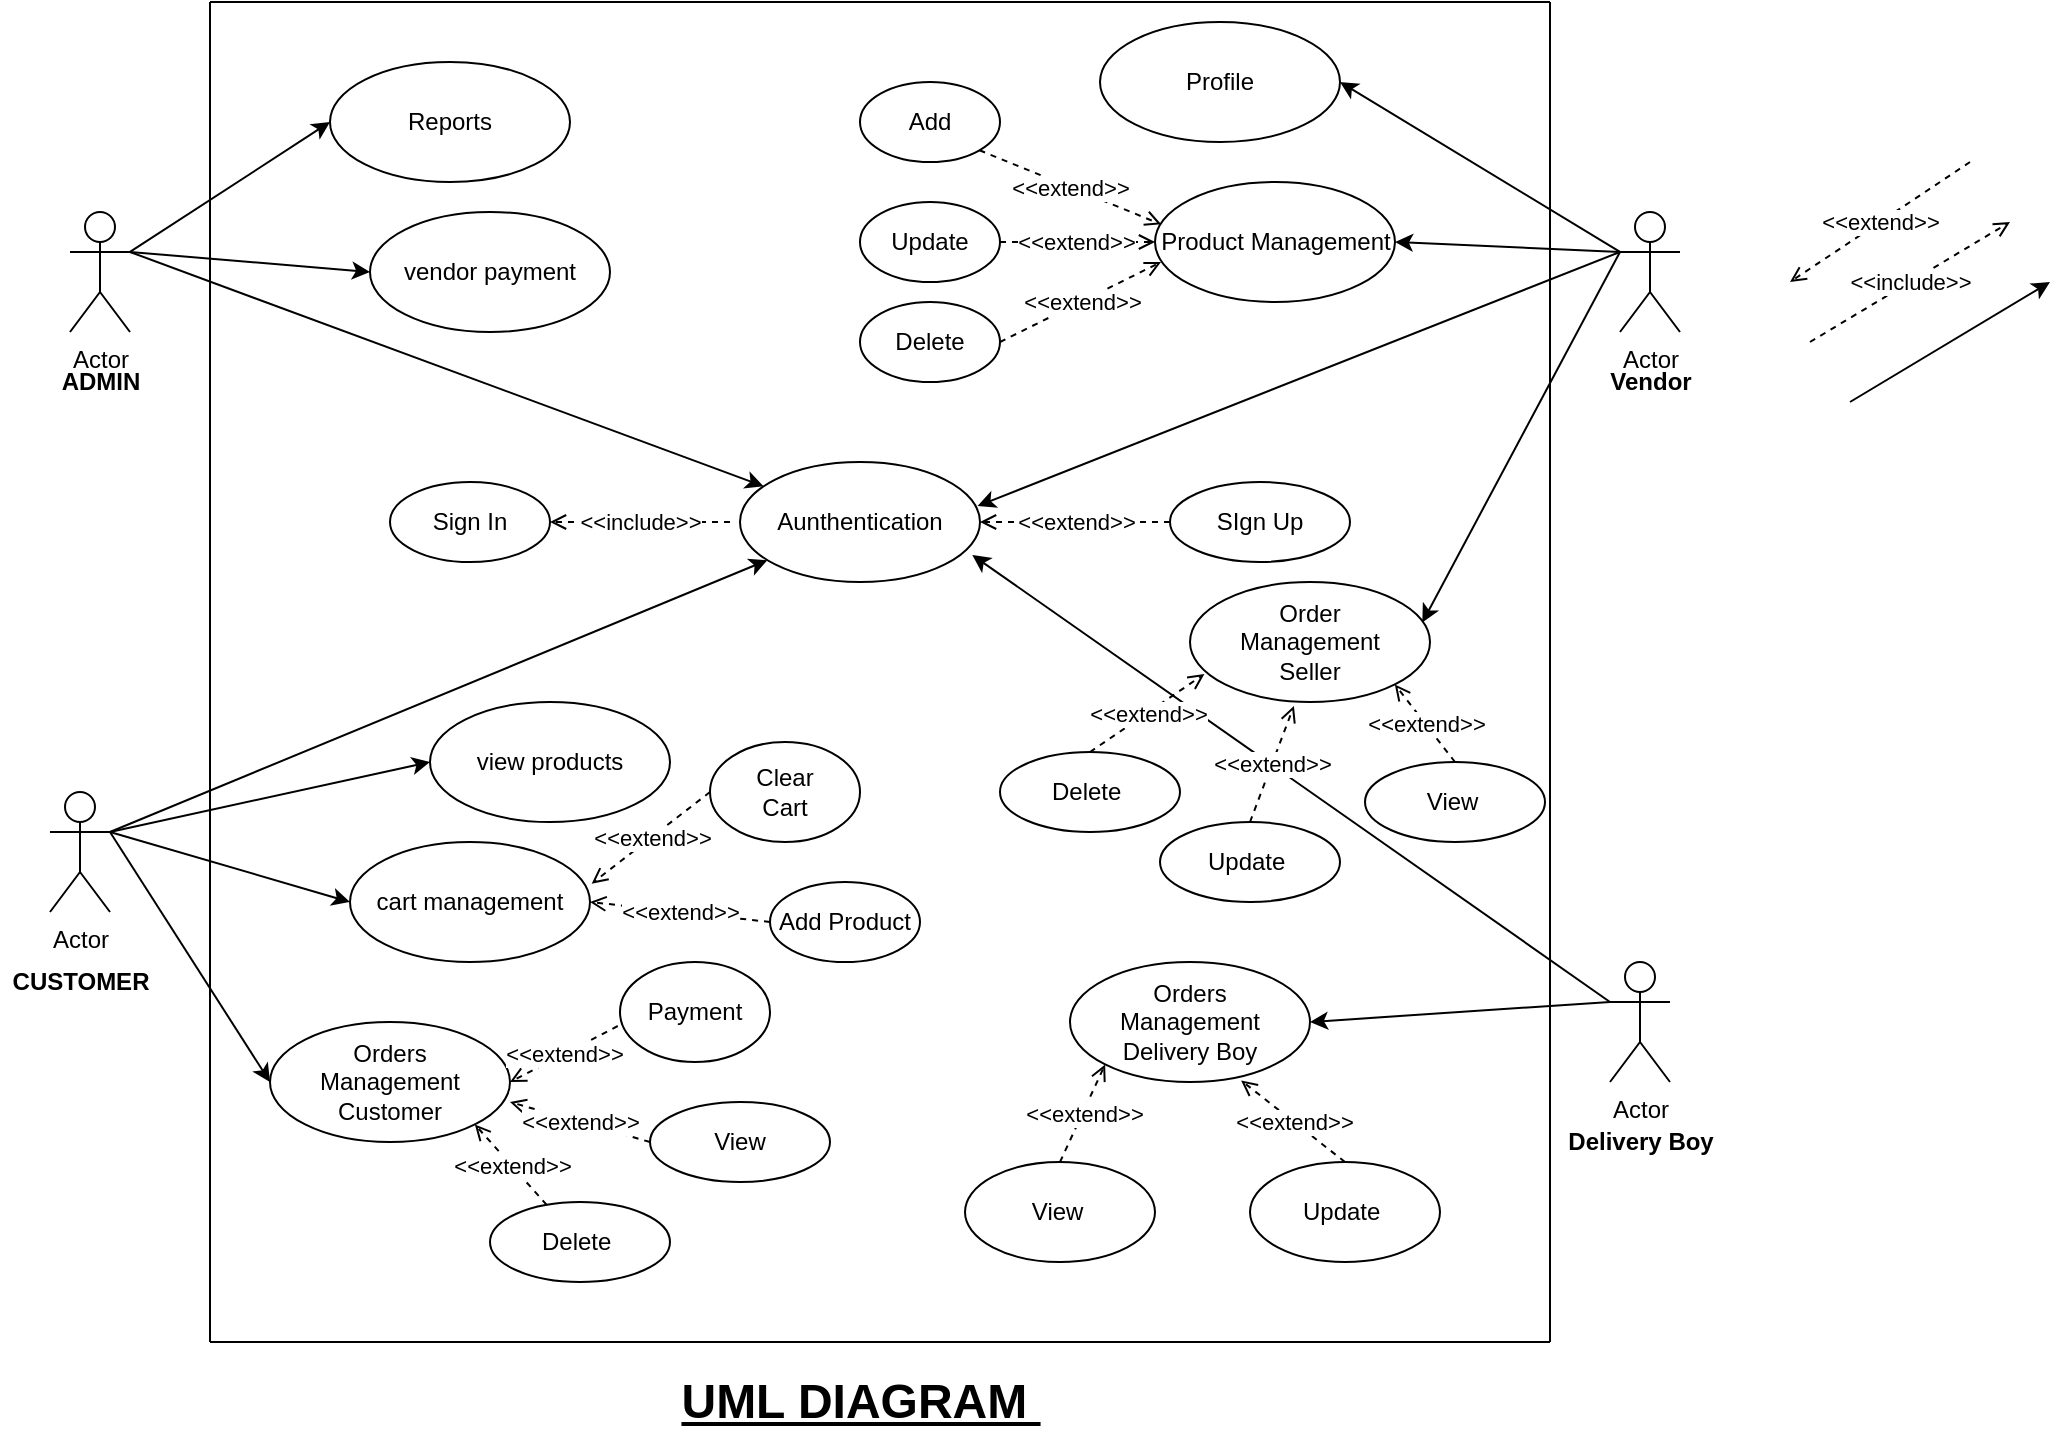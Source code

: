 <mxfile version="16.5.1" type="device"><diagram id="dJActe31xgW4fxhxk74n" name="Page-1"><mxGraphModel dx="1038" dy="641" grid="1" gridSize="10" guides="1" tooltips="1" connect="1" arrows="1" fold="1" page="1" pageScale="1" pageWidth="3300" pageHeight="4681" math="0" shadow="0"><root><mxCell id="0"/><mxCell id="1" parent="0"/><mxCell id="O070oOsSCNhPtYjGPl3y-1" value="Reports" style="ellipse;whiteSpace=wrap;html=1;" parent="1" vertex="1"><mxGeometry x="200" y="70" width="120" height="60" as="geometry"/></mxCell><mxCell id="O070oOsSCNhPtYjGPl3y-3" value="Product Management" style="ellipse;whiteSpace=wrap;html=1;" parent="1" vertex="1"><mxGeometry x="612.5" y="130" width="120" height="60" as="geometry"/></mxCell><mxCell id="O070oOsSCNhPtYjGPl3y-4" value="vendor payment" style="ellipse;whiteSpace=wrap;html=1;" parent="1" vertex="1"><mxGeometry x="220" y="145" width="120" height="60" as="geometry"/></mxCell><mxCell id="O070oOsSCNhPtYjGPl3y-5" value="Actor" style="shape=umlActor;verticalLabelPosition=bottom;verticalAlign=top;html=1;" parent="1" vertex="1"><mxGeometry x="60" y="435" width="30" height="60" as="geometry"/></mxCell><mxCell id="O070oOsSCNhPtYjGPl3y-6" value="Actor" style="shape=umlActor;verticalLabelPosition=bottom;verticalAlign=top;html=1;" parent="1" vertex="1"><mxGeometry x="845" y="145" width="30" height="60" as="geometry"/></mxCell><mxCell id="O070oOsSCNhPtYjGPl3y-7" value="Actor" style="shape=umlActor;verticalLabelPosition=bottom;verticalAlign=top;html=1;" parent="1" vertex="1"><mxGeometry x="70" y="145" width="30" height="60" as="geometry"/></mxCell><mxCell id="O070oOsSCNhPtYjGPl3y-8" value="Actor" style="shape=umlActor;verticalLabelPosition=bottom;verticalAlign=top;html=1;" parent="1" vertex="1"><mxGeometry x="840" y="520" width="30" height="60" as="geometry"/></mxCell><mxCell id="O070oOsSCNhPtYjGPl3y-10" value="Aunthentication" style="ellipse;whiteSpace=wrap;html=1;" parent="1" vertex="1"><mxGeometry x="405" y="270" width="120" height="60" as="geometry"/></mxCell><mxCell id="O070oOsSCNhPtYjGPl3y-11" value="cart management" style="ellipse;whiteSpace=wrap;html=1;" parent="1" vertex="1"><mxGeometry x="210" y="460" width="120" height="60" as="geometry"/></mxCell><mxCell id="O070oOsSCNhPtYjGPl3y-12" value="Order&lt;br&gt;Management&lt;br&gt;Seller" style="ellipse;whiteSpace=wrap;html=1;" parent="1" vertex="1"><mxGeometry x="630" y="330" width="120" height="60" as="geometry"/></mxCell><mxCell id="O070oOsSCNhPtYjGPl3y-14" value="SIgn Up" style="ellipse;whiteSpace=wrap;html=1;" parent="1" vertex="1"><mxGeometry x="620" y="280" width="90" height="40" as="geometry"/></mxCell><mxCell id="O070oOsSCNhPtYjGPl3y-15" value="Sign In" style="ellipse;whiteSpace=wrap;html=1;" parent="1" vertex="1"><mxGeometry x="230" y="280" width="80" height="40" as="geometry"/></mxCell><mxCell id="O070oOsSCNhPtYjGPl3y-24" value="&lt;b&gt;Delivery Boy&lt;/b&gt;" style="text;html=1;align=center;verticalAlign=middle;resizable=0;points=[];autosize=1;strokeColor=none;fillColor=none;" parent="1" vertex="1"><mxGeometry x="810" y="600" width="90" height="20" as="geometry"/></mxCell><mxCell id="O070oOsSCNhPtYjGPl3y-25" value="&lt;b&gt;Vendor&lt;/b&gt;" style="text;html=1;align=center;verticalAlign=middle;resizable=0;points=[];autosize=1;strokeColor=none;fillColor=none;" parent="1" vertex="1"><mxGeometry x="830" y="220" width="60" height="20" as="geometry"/></mxCell><mxCell id="O070oOsSCNhPtYjGPl3y-26" value="&lt;b&gt;CUSTOMER&lt;/b&gt;" style="text;html=1;align=center;verticalAlign=middle;resizable=0;points=[];autosize=1;strokeColor=none;fillColor=none;" parent="1" vertex="1"><mxGeometry x="35" y="520" width="80" height="20" as="geometry"/></mxCell><mxCell id="O070oOsSCNhPtYjGPl3y-27" value="&lt;b&gt;ADMIN&lt;/b&gt;" style="text;html=1;align=center;verticalAlign=middle;resizable=0;points=[];autosize=1;strokeColor=none;fillColor=none;" parent="1" vertex="1"><mxGeometry x="60" y="220" width="50" height="20" as="geometry"/></mxCell><mxCell id="O070oOsSCNhPtYjGPl3y-30" value="view products" style="ellipse;whiteSpace=wrap;html=1;" parent="1" vertex="1"><mxGeometry x="250" y="390" width="120" height="60" as="geometry"/></mxCell><mxCell id="O070oOsSCNhPtYjGPl3y-40" value="" style="endArrow=classic;html=1;rounded=0;exitX=1;exitY=0.333;exitDx=0;exitDy=0;exitPerimeter=0;" parent="1" source="O070oOsSCNhPtYjGPl3y-5" target="O070oOsSCNhPtYjGPl3y-10" edge="1"><mxGeometry width="50" height="50" relative="1" as="geometry"><mxPoint x="100" y="470" as="sourcePoint"/><mxPoint x="350" y="140" as="targetPoint"/></mxGeometry></mxCell><mxCell id="O070oOsSCNhPtYjGPl3y-42" value="" style="endArrow=classic;html=1;rounded=0;entryX=0;entryY=0.5;entryDx=0;entryDy=0;exitX=1;exitY=0.333;exitDx=0;exitDy=0;exitPerimeter=0;" parent="1" source="O070oOsSCNhPtYjGPl3y-5" target="O070oOsSCNhPtYjGPl3y-30" edge="1"><mxGeometry width="50" height="50" relative="1" as="geometry"><mxPoint x="100" y="470" as="sourcePoint"/><mxPoint x="360" y="150" as="targetPoint"/></mxGeometry></mxCell><mxCell id="O070oOsSCNhPtYjGPl3y-43" value="" style="endArrow=classic;html=1;rounded=0;entryX=0;entryY=0.5;entryDx=0;entryDy=0;exitX=1;exitY=0.333;exitDx=0;exitDy=0;exitPerimeter=0;" parent="1" source="O070oOsSCNhPtYjGPl3y-5" target="O070oOsSCNhPtYjGPl3y-11" edge="1"><mxGeometry width="50" height="50" relative="1" as="geometry"><mxPoint x="100" y="470" as="sourcePoint"/><mxPoint x="370" y="160" as="targetPoint"/></mxGeometry></mxCell><mxCell id="O070oOsSCNhPtYjGPl3y-44" value="" style="endArrow=classic;html=1;rounded=0;entryX=0;entryY=0.5;entryDx=0;entryDy=0;exitX=1;exitY=0.333;exitDx=0;exitDy=0;exitPerimeter=0;" parent="1" source="O070oOsSCNhPtYjGPl3y-5" target="hJMFPmXhheFxjmPKnF_F-14" edge="1"><mxGeometry width="50" height="50" relative="1" as="geometry"><mxPoint x="100" y="490" as="sourcePoint"/><mxPoint x="380" y="170" as="targetPoint"/></mxGeometry></mxCell><mxCell id="O070oOsSCNhPtYjGPl3y-46" value="Profile" style="ellipse;whiteSpace=wrap;html=1;" parent="1" vertex="1"><mxGeometry x="585" y="50" width="120" height="60" as="geometry"/></mxCell><mxCell id="O070oOsSCNhPtYjGPl3y-48" value="" style="endArrow=classic;html=1;rounded=0;exitX=0;exitY=0.333;exitDx=0;exitDy=0;exitPerimeter=0;jumpStyle=gap;entryX=0.99;entryY=0.367;entryDx=0;entryDy=0;entryPerimeter=0;" parent="1" source="O070oOsSCNhPtYjGPl3y-6" target="O070oOsSCNhPtYjGPl3y-10" edge="1"><mxGeometry width="50" height="50" relative="1" as="geometry"><mxPoint x="770" y="190" as="sourcePoint"/><mxPoint x="660" y="250" as="targetPoint"/></mxGeometry></mxCell><mxCell id="O070oOsSCNhPtYjGPl3y-49" value="" style="endArrow=classic;html=1;rounded=0;exitX=0;exitY=0.333;exitDx=0;exitDy=0;exitPerimeter=0;entryX=1;entryY=0.5;entryDx=0;entryDy=0;" parent="1" source="O070oOsSCNhPtYjGPl3y-6" target="O070oOsSCNhPtYjGPl3y-3" edge="1"><mxGeometry width="50" height="50" relative="1" as="geometry"><mxPoint x="780" y="250" as="sourcePoint"/><mxPoint x="470" y="180" as="targetPoint"/></mxGeometry></mxCell><mxCell id="O070oOsSCNhPtYjGPl3y-50" value="" style="endArrow=classic;html=1;rounded=0;entryX=1;entryY=0.5;entryDx=0;entryDy=0;exitX=0;exitY=0.333;exitDx=0;exitDy=0;exitPerimeter=0;" parent="1" source="O070oOsSCNhPtYjGPl3y-6" target="O070oOsSCNhPtYjGPl3y-46" edge="1"><mxGeometry width="50" height="50" relative="1" as="geometry"><mxPoint x="810" y="240" as="sourcePoint"/><mxPoint x="480" y="190" as="targetPoint"/></mxGeometry></mxCell><mxCell id="O070oOsSCNhPtYjGPl3y-51" value="" style="endArrow=classic;html=1;rounded=0;entryX=0.968;entryY=0.337;entryDx=0;entryDy=0;entryPerimeter=0;exitX=0;exitY=0.333;exitDx=0;exitDy=0;exitPerimeter=0;" parent="1" source="O070oOsSCNhPtYjGPl3y-6" target="O070oOsSCNhPtYjGPl3y-12" edge="1"><mxGeometry width="50" height="50" relative="1" as="geometry"><mxPoint x="810" y="240" as="sourcePoint"/><mxPoint x="510" y="500" as="targetPoint"/></mxGeometry></mxCell><mxCell id="O070oOsSCNhPtYjGPl3y-52" value="" style="endArrow=classic;html=1;rounded=0;exitX=1;exitY=0.333;exitDx=0;exitDy=0;exitPerimeter=0;" parent="1" source="O070oOsSCNhPtYjGPl3y-7" target="O070oOsSCNhPtYjGPl3y-10" edge="1"><mxGeometry width="50" height="50" relative="1" as="geometry"><mxPoint x="150" y="170" as="sourcePoint"/><mxPoint x="200" y="120" as="targetPoint"/></mxGeometry></mxCell><mxCell id="O070oOsSCNhPtYjGPl3y-54" value="" style="endArrow=classic;html=1;rounded=0;entryX=0;entryY=0.5;entryDx=0;entryDy=0;exitX=1;exitY=0.333;exitDx=0;exitDy=0;exitPerimeter=0;" parent="1" source="O070oOsSCNhPtYjGPl3y-7" target="O070oOsSCNhPtYjGPl3y-4" edge="1"><mxGeometry width="50" height="50" relative="1" as="geometry"><mxPoint x="150" y="170" as="sourcePoint"/><mxPoint x="360" y="180" as="targetPoint"/></mxGeometry></mxCell><mxCell id="O070oOsSCNhPtYjGPl3y-55" value="" style="endArrow=classic;html=1;rounded=0;entryX=0;entryY=0.5;entryDx=0;entryDy=0;exitX=1;exitY=0.333;exitDx=0;exitDy=0;exitPerimeter=0;" parent="1" source="O070oOsSCNhPtYjGPl3y-7" target="O070oOsSCNhPtYjGPl3y-1" edge="1"><mxGeometry width="50" height="50" relative="1" as="geometry"><mxPoint x="180" y="200" as="sourcePoint"/><mxPoint x="370" y="190" as="targetPoint"/></mxGeometry></mxCell><mxCell id="O070oOsSCNhPtYjGPl3y-57" value="" style="endArrow=classic;html=1;rounded=0;exitX=0;exitY=0.333;exitDx=0;exitDy=0;exitPerimeter=0;entryX=0.968;entryY=0.775;entryDx=0;entryDy=0;entryPerimeter=0;" parent="1" source="O070oOsSCNhPtYjGPl3y-8" target="O070oOsSCNhPtYjGPl3y-10" edge="1"><mxGeometry width="50" height="50" relative="1" as="geometry"><mxPoint x="810" y="490" as="sourcePoint"/><mxPoint x="450" y="170" as="targetPoint"/></mxGeometry></mxCell><mxCell id="O070oOsSCNhPtYjGPl3y-62" value="" style="endArrow=classic;html=1;rounded=0;exitX=0;exitY=0.333;exitDx=0;exitDy=0;exitPerimeter=0;entryX=1;entryY=0.5;entryDx=0;entryDy=0;" parent="1" source="O070oOsSCNhPtYjGPl3y-8" target="hJMFPmXhheFxjmPKnF_F-15" edge="1"><mxGeometry width="50" height="50" relative="1" as="geometry"><mxPoint x="790" y="530" as="sourcePoint"/><mxPoint x="460" y="670" as="targetPoint"/></mxGeometry></mxCell><mxCell id="O070oOsSCNhPtYjGPl3y-63" value="" style="endArrow=none;html=1;rounded=0;" parent="1" edge="1"><mxGeometry width="50" height="50" relative="1" as="geometry"><mxPoint x="140" y="710" as="sourcePoint"/><mxPoint x="140" y="40" as="targetPoint"/></mxGeometry></mxCell><mxCell id="O070oOsSCNhPtYjGPl3y-64" value="" style="endArrow=none;html=1;rounded=0;" parent="1" edge="1"><mxGeometry width="50" height="50" relative="1" as="geometry"><mxPoint x="140" y="40" as="sourcePoint"/><mxPoint x="810" y="40" as="targetPoint"/></mxGeometry></mxCell><mxCell id="O070oOsSCNhPtYjGPl3y-65" value="" style="endArrow=none;html=1;rounded=0;" parent="1" edge="1"><mxGeometry width="50" height="50" relative="1" as="geometry"><mxPoint x="810" y="710" as="sourcePoint"/><mxPoint x="810" y="40" as="targetPoint"/></mxGeometry></mxCell><mxCell id="O070oOsSCNhPtYjGPl3y-68" value="&lt;font style=&quot;font-size: 24px&quot;&gt;&lt;b&gt;&lt;u&gt;UML DIAGRAM&amp;nbsp;&lt;/u&gt;&lt;/b&gt;&lt;/font&gt;" style="text;html=1;align=center;verticalAlign=middle;resizable=0;points=[];autosize=1;strokeColor=none;fillColor=none;" parent="1" vertex="1"><mxGeometry x="370" y="730" width="190" height="20" as="geometry"/></mxCell><mxCell id="hJMFPmXhheFxjmPKnF_F-1" value="Add" style="ellipse;whiteSpace=wrap;html=1;" parent="1" vertex="1"><mxGeometry x="465" y="80" width="70" height="40" as="geometry"/></mxCell><mxCell id="hJMFPmXhheFxjmPKnF_F-2" value="Update" style="ellipse;whiteSpace=wrap;html=1;" parent="1" vertex="1"><mxGeometry x="465" y="140" width="70" height="40" as="geometry"/></mxCell><mxCell id="hJMFPmXhheFxjmPKnF_F-3" value="Delete" style="ellipse;whiteSpace=wrap;html=1;" parent="1" vertex="1"><mxGeometry x="465" y="190" width="70" height="40" as="geometry"/></mxCell><mxCell id="hJMFPmXhheFxjmPKnF_F-9" value="Clear&lt;br&gt;Cart" style="ellipse;whiteSpace=wrap;html=1;" parent="1" vertex="1"><mxGeometry x="390" y="410" width="75" height="50" as="geometry"/></mxCell><mxCell id="hJMFPmXhheFxjmPKnF_F-10" value="Payment" style="ellipse;whiteSpace=wrap;html=1;" parent="1" vertex="1"><mxGeometry x="345" y="520" width="75" height="50" as="geometry"/></mxCell><mxCell id="hJMFPmXhheFxjmPKnF_F-14" value="Orders&lt;br&gt;Management&lt;br&gt;Customer" style="ellipse;whiteSpace=wrap;html=1;" parent="1" vertex="1"><mxGeometry x="170" y="550" width="120" height="60" as="geometry"/></mxCell><mxCell id="hJMFPmXhheFxjmPKnF_F-15" value="Orders&lt;br&gt;Management&lt;br&gt;Delivery Boy" style="ellipse;whiteSpace=wrap;html=1;" parent="1" vertex="1"><mxGeometry x="570" y="520" width="120" height="60" as="geometry"/></mxCell><mxCell id="hJMFPmXhheFxjmPKnF_F-16" value="View&amp;nbsp;" style="ellipse;whiteSpace=wrap;html=1;" parent="1" vertex="1"><mxGeometry x="717.5" y="420" width="90" height="40" as="geometry"/></mxCell><mxCell id="hJMFPmXhheFxjmPKnF_F-17" value="Delete&amp;nbsp;" style="ellipse;whiteSpace=wrap;html=1;" parent="1" vertex="1"><mxGeometry x="280" y="640" width="90" height="40" as="geometry"/></mxCell><mxCell id="hJMFPmXhheFxjmPKnF_F-18" value="Delete&amp;nbsp;" style="ellipse;whiteSpace=wrap;html=1;" parent="1" vertex="1"><mxGeometry x="535" y="415" width="90" height="40" as="geometry"/></mxCell><mxCell id="hJMFPmXhheFxjmPKnF_F-19" value="View" style="ellipse;whiteSpace=wrap;html=1;" parent="1" vertex="1"><mxGeometry x="360" y="590" width="90" height="40" as="geometry"/></mxCell><mxCell id="hJMFPmXhheFxjmPKnF_F-24" value="Update&amp;nbsp;" style="ellipse;whiteSpace=wrap;html=1;" parent="1" vertex="1"><mxGeometry x="615" y="450" width="90" height="40" as="geometry"/></mxCell><mxCell id="hJMFPmXhheFxjmPKnF_F-28" value="View&amp;nbsp;" style="ellipse;whiteSpace=wrap;html=1;" parent="1" vertex="1"><mxGeometry x="517.5" y="620" width="95" height="50" as="geometry"/></mxCell><mxCell id="hJMFPmXhheFxjmPKnF_F-29" value="Update&amp;nbsp;" style="ellipse;whiteSpace=wrap;html=1;" parent="1" vertex="1"><mxGeometry x="660" y="620" width="95" height="50" as="geometry"/></mxCell><mxCell id="CLhfthj6eBvHWJoAzwfv-1" value="" style="endArrow=open;html=1;rounded=0;endFill=0;jumpStyle=none;dashed=1;entryX=1;entryY=0.5;entryDx=0;entryDy=0;exitX=0;exitY=0.5;exitDx=0;exitDy=0;" parent="1" source="O070oOsSCNhPtYjGPl3y-14" target="O070oOsSCNhPtYjGPl3y-10" edge="1"><mxGeometry relative="1" as="geometry"><mxPoint x="480" y="79.5" as="sourcePoint"/><mxPoint x="580" y="79.5" as="targetPoint"/></mxGeometry></mxCell><mxCell id="CLhfthj6eBvHWJoAzwfv-2" value="&amp;lt;&amp;lt;extend&amp;gt;&amp;gt;" style="edgeLabel;resizable=0;html=1;align=center;verticalAlign=middle;fontFamily=Helvetica;" parent="CLhfthj6eBvHWJoAzwfv-1" connectable="0" vertex="1"><mxGeometry relative="1" as="geometry"/></mxCell><mxCell id="CLhfthj6eBvHWJoAzwfv-3" value="" style="endArrow=open;html=1;rounded=0;endFill=0;jumpStyle=none;dashed=1;entryX=1;entryY=0.5;entryDx=0;entryDy=0;" parent="1" target="O070oOsSCNhPtYjGPl3y-15" edge="1"><mxGeometry relative="1" as="geometry"><mxPoint x="400" y="300" as="sourcePoint"/><mxPoint x="320" y="300" as="targetPoint"/></mxGeometry></mxCell><mxCell id="CLhfthj6eBvHWJoAzwfv-4" value="&amp;lt;&amp;lt;include&amp;gt;&amp;gt;" style="edgeLabel;resizable=0;html=1;align=center;verticalAlign=middle;fontFamily=Helvetica;" parent="CLhfthj6eBvHWJoAzwfv-3" connectable="0" vertex="1"><mxGeometry relative="1" as="geometry"/></mxCell><mxCell id="CLhfthj6eBvHWJoAzwfv-6" value="" style="endArrow=open;html=1;rounded=0;endFill=0;jumpStyle=none;dashed=1;entryX=1;entryY=0.333;entryDx=0;entryDy=0;entryPerimeter=0;exitX=0;exitY=0.5;exitDx=0;exitDy=0;" parent="1" edge="1"><mxGeometry relative="1" as="geometry"><mxPoint x="1020" y="120.02" as="sourcePoint"/><mxPoint x="930" y="180" as="targetPoint"/></mxGeometry></mxCell><mxCell id="CLhfthj6eBvHWJoAzwfv-7" value="&amp;lt;&amp;lt;extend&amp;gt;&amp;gt;" style="edgeLabel;resizable=0;html=1;align=center;verticalAlign=middle;fontFamily=Helvetica;" parent="CLhfthj6eBvHWJoAzwfv-6" connectable="0" vertex="1"><mxGeometry relative="1" as="geometry"/></mxCell><mxCell id="CLhfthj6eBvHWJoAzwfv-8" value="" style="endArrow=open;html=1;rounded=0;endFill=0;jumpStyle=none;dashed=1;exitX=1;exitY=1;exitDx=0;exitDy=0;entryX=0.026;entryY=0.353;entryDx=0;entryDy=0;entryPerimeter=0;" parent="1" source="hJMFPmXhheFxjmPKnF_F-1" target="O070oOsSCNhPtYjGPl3y-3" edge="1"><mxGeometry relative="1" as="geometry"><mxPoint x="510" y="280" as="sourcePoint"/><mxPoint x="570" y="310" as="targetPoint"/></mxGeometry></mxCell><mxCell id="CLhfthj6eBvHWJoAzwfv-9" value="&amp;lt;&amp;lt;extend&amp;gt;&amp;gt;" style="edgeLabel;resizable=0;html=1;align=center;verticalAlign=middle;fontFamily=Helvetica;" parent="CLhfthj6eBvHWJoAzwfv-8" connectable="0" vertex="1"><mxGeometry relative="1" as="geometry"/></mxCell><mxCell id="CLhfthj6eBvHWJoAzwfv-10" value="" style="endArrow=open;html=1;rounded=0;endFill=0;jumpStyle=none;dashed=1;entryX=0;entryY=0.5;entryDx=0;entryDy=0;exitX=1;exitY=0.5;exitDx=0;exitDy=0;" parent="1" source="hJMFPmXhheFxjmPKnF_F-2" target="O070oOsSCNhPtYjGPl3y-3" edge="1"><mxGeometry relative="1" as="geometry"><mxPoint x="440" y="310.02" as="sourcePoint"/><mxPoint x="350" y="370" as="targetPoint"/></mxGeometry></mxCell><mxCell id="CLhfthj6eBvHWJoAzwfv-11" value="&amp;lt;&amp;lt;extend&amp;gt;&amp;gt;" style="edgeLabel;resizable=0;html=1;align=center;verticalAlign=middle;fontFamily=Helvetica;" parent="CLhfthj6eBvHWJoAzwfv-10" connectable="0" vertex="1"><mxGeometry relative="1" as="geometry"><mxPoint x="-1" as="offset"/></mxGeometry></mxCell><mxCell id="CLhfthj6eBvHWJoAzwfv-12" value="" style="endArrow=open;html=1;rounded=0;endFill=0;jumpStyle=none;dashed=1;entryX=0.025;entryY=0.667;entryDx=0;entryDy=0;entryPerimeter=0;exitX=1;exitY=0.5;exitDx=0;exitDy=0;" parent="1" source="hJMFPmXhheFxjmPKnF_F-3" target="O070oOsSCNhPtYjGPl3y-3" edge="1"><mxGeometry relative="1" as="geometry"><mxPoint x="415" y="250.02" as="sourcePoint"/><mxPoint x="325" y="310" as="targetPoint"/></mxGeometry></mxCell><mxCell id="CLhfthj6eBvHWJoAzwfv-13" value="&amp;lt;&amp;lt;extend&amp;gt;&amp;gt;" style="edgeLabel;resizable=0;html=1;align=center;verticalAlign=middle;fontFamily=Helvetica;" parent="CLhfthj6eBvHWJoAzwfv-12" connectable="0" vertex="1"><mxGeometry relative="1" as="geometry"/></mxCell><mxCell id="CLhfthj6eBvHWJoAzwfv-19" value="" style="endArrow=open;html=1;rounded=0;endFill=0;jumpStyle=none;dashed=1;exitX=0;exitY=0.5;exitDx=0;exitDy=0;entryX=1.007;entryY=0.347;entryDx=0;entryDy=0;entryPerimeter=0;" parent="1" source="hJMFPmXhheFxjmPKnF_F-9" target="O070oOsSCNhPtYjGPl3y-11" edge="1"><mxGeometry relative="1" as="geometry"><mxPoint x="367.5" y="470" as="sourcePoint"/><mxPoint x="340" y="490" as="targetPoint"/></mxGeometry></mxCell><mxCell id="CLhfthj6eBvHWJoAzwfv-20" value="&amp;lt;&amp;lt;extend&amp;gt;&amp;gt;" style="edgeLabel;resizable=0;html=1;align=center;verticalAlign=middle;fontFamily=Helvetica;" parent="CLhfthj6eBvHWJoAzwfv-19" connectable="0" vertex="1"><mxGeometry relative="1" as="geometry"/></mxCell><mxCell id="CLhfthj6eBvHWJoAzwfv-23" value="" style="endArrow=open;html=1;rounded=0;endFill=0;jumpStyle=none;dashed=1;entryX=1;entryY=0.5;entryDx=0;entryDy=0;exitX=-0.015;exitY=0.64;exitDx=0;exitDy=0;exitPerimeter=0;" parent="1" source="hJMFPmXhheFxjmPKnF_F-10" target="hJMFPmXhheFxjmPKnF_F-14" edge="1"><mxGeometry relative="1" as="geometry"><mxPoint x="320" y="560" as="sourcePoint"/><mxPoint x="230" y="619.98" as="targetPoint"/></mxGeometry></mxCell><mxCell id="CLhfthj6eBvHWJoAzwfv-24" value="&amp;lt;&amp;lt;extend&amp;gt;&amp;gt;" style="edgeLabel;resizable=0;html=1;align=center;verticalAlign=middle;fontFamily=Helvetica;" parent="CLhfthj6eBvHWJoAzwfv-23" connectable="0" vertex="1"><mxGeometry relative="1" as="geometry"/></mxCell><mxCell id="CLhfthj6eBvHWJoAzwfv-25" value="" style="endArrow=open;html=1;rounded=0;endFill=0;jumpStyle=none;dashed=1;entryX=1;entryY=0.667;entryDx=0;entryDy=0;exitX=0;exitY=0.5;exitDx=0;exitDy=0;entryPerimeter=0;" parent="1" source="hJMFPmXhheFxjmPKnF_F-19" target="hJMFPmXhheFxjmPKnF_F-14" edge="1"><mxGeometry relative="1" as="geometry"><mxPoint x="348.875" y="572" as="sourcePoint"/><mxPoint x="300" y="590" as="targetPoint"/></mxGeometry></mxCell><mxCell id="CLhfthj6eBvHWJoAzwfv-26" value="&amp;lt;&amp;lt;extend&amp;gt;&amp;gt;" style="edgeLabel;resizable=0;html=1;align=center;verticalAlign=middle;fontFamily=Helvetica;" parent="CLhfthj6eBvHWJoAzwfv-25" connectable="0" vertex="1"><mxGeometry relative="1" as="geometry"/></mxCell><mxCell id="CLhfthj6eBvHWJoAzwfv-27" value="" style="endArrow=open;html=1;rounded=0;endFill=0;jumpStyle=none;dashed=1;entryX=1;entryY=1;entryDx=0;entryDy=0;" parent="1" source="hJMFPmXhheFxjmPKnF_F-17" target="hJMFPmXhheFxjmPKnF_F-14" edge="1"><mxGeometry relative="1" as="geometry"><mxPoint x="340" y="630" as="sourcePoint"/><mxPoint x="300" y="600.02" as="targetPoint"/></mxGeometry></mxCell><mxCell id="CLhfthj6eBvHWJoAzwfv-28" value="&amp;lt;&amp;lt;extend&amp;gt;&amp;gt;" style="edgeLabel;resizable=0;html=1;align=center;verticalAlign=middle;fontFamily=Helvetica;" parent="CLhfthj6eBvHWJoAzwfv-27" connectable="0" vertex="1"><mxGeometry relative="1" as="geometry"/></mxCell><mxCell id="CLhfthj6eBvHWJoAzwfv-29" value="Add Product" style="ellipse;whiteSpace=wrap;html=1;fontFamily=Helvetica;" parent="1" vertex="1"><mxGeometry x="420" y="480" width="75" height="40" as="geometry"/></mxCell><mxCell id="CLhfthj6eBvHWJoAzwfv-30" value="" style="endArrow=open;html=1;rounded=0;endFill=0;jumpStyle=none;dashed=1;exitX=0;exitY=0.5;exitDx=0;exitDy=0;entryX=1;entryY=0.5;entryDx=0;entryDy=0;" parent="1" source="CLhfthj6eBvHWJoAzwfv-29" target="O070oOsSCNhPtYjGPl3y-11" edge="1"><mxGeometry relative="1" as="geometry"><mxPoint x="390" y="465" as="sourcePoint"/><mxPoint x="350" y="500" as="targetPoint"/></mxGeometry></mxCell><mxCell id="CLhfthj6eBvHWJoAzwfv-31" value="&amp;lt;&amp;lt;extend&amp;gt;&amp;gt;" style="edgeLabel;resizable=0;html=1;align=center;verticalAlign=middle;fontFamily=Helvetica;" parent="CLhfthj6eBvHWJoAzwfv-30" connectable="0" vertex="1"><mxGeometry relative="1" as="geometry"/></mxCell><mxCell id="CLhfthj6eBvHWJoAzwfv-33" value="" style="endArrow=open;html=1;rounded=0;endFill=0;jumpStyle=none;dashed=1;entryX=0;entryY=1;entryDx=0;entryDy=0;exitX=0.5;exitY=0;exitDx=0;exitDy=0;" parent="1" source="hJMFPmXhheFxjmPKnF_F-28" target="hJMFPmXhheFxjmPKnF_F-15" edge="1"><mxGeometry relative="1" as="geometry"><mxPoint x="600" y="620" as="sourcePoint"/><mxPoint x="360" y="510" as="targetPoint"/></mxGeometry></mxCell><mxCell id="CLhfthj6eBvHWJoAzwfv-34" value="&amp;lt;&amp;lt;extend&amp;gt;&amp;gt;" style="edgeLabel;resizable=0;html=1;align=center;verticalAlign=middle;fontFamily=Helvetica;" parent="CLhfthj6eBvHWJoAzwfv-33" connectable="0" vertex="1"><mxGeometry relative="1" as="geometry"/></mxCell><mxCell id="CLhfthj6eBvHWJoAzwfv-35" value="" style="endArrow=open;html=1;rounded=0;endFill=0;jumpStyle=none;dashed=1;exitX=0.5;exitY=0;exitDx=0;exitDy=0;entryX=0.713;entryY=0.987;entryDx=0;entryDy=0;entryPerimeter=0;" parent="1" source="hJMFPmXhheFxjmPKnF_F-29" target="hJMFPmXhheFxjmPKnF_F-15" edge="1"><mxGeometry relative="1" as="geometry"><mxPoint x="592.574" y="601.213" as="sourcePoint"/><mxPoint x="600" y="610" as="targetPoint"/></mxGeometry></mxCell><mxCell id="CLhfthj6eBvHWJoAzwfv-36" value="&amp;lt;&amp;lt;extend&amp;gt;&amp;gt;" style="edgeLabel;resizable=0;html=1;align=center;verticalAlign=middle;fontFamily=Helvetica;" parent="CLhfthj6eBvHWJoAzwfv-35" connectable="0" vertex="1"><mxGeometry relative="1" as="geometry"/></mxCell><mxCell id="CLhfthj6eBvHWJoAzwfv-37" value="" style="endArrow=open;html=1;rounded=0;endFill=0;jumpStyle=none;dashed=1;entryX=0.06;entryY=0.767;entryDx=0;entryDy=0;exitX=0.5;exitY=0;exitDx=0;exitDy=0;entryPerimeter=0;" parent="1" source="hJMFPmXhheFxjmPKnF_F-18" target="O070oOsSCNhPtYjGPl3y-12" edge="1"><mxGeometry relative="1" as="geometry"><mxPoint x="548.18" y="264.142" as="sourcePoint"/><mxPoint x="492.426" y="308.787" as="targetPoint"/></mxGeometry></mxCell><mxCell id="CLhfthj6eBvHWJoAzwfv-38" value="&amp;lt;&amp;lt;extend&amp;gt;&amp;gt;" style="edgeLabel;resizable=0;html=1;align=center;verticalAlign=middle;fontFamily=Helvetica;" parent="CLhfthj6eBvHWJoAzwfv-37" connectable="0" vertex="1"><mxGeometry relative="1" as="geometry"/></mxCell><mxCell id="CLhfthj6eBvHWJoAzwfv-40" value="" style="endArrow=open;html=1;rounded=0;endFill=0;jumpStyle=none;dashed=1;entryX=0.433;entryY=1.033;entryDx=0;entryDy=0;exitX=0.5;exitY=0;exitDx=0;exitDy=0;entryPerimeter=0;" parent="1" source="hJMFPmXhheFxjmPKnF_F-24" target="O070oOsSCNhPtYjGPl3y-12" edge="1"><mxGeometry relative="1" as="geometry"><mxPoint x="610" y="410" as="sourcePoint"/><mxPoint x="640" y="370" as="targetPoint"/></mxGeometry></mxCell><mxCell id="CLhfthj6eBvHWJoAzwfv-41" value="&amp;lt;&amp;lt;extend&amp;gt;&amp;gt;" style="edgeLabel;resizable=0;html=1;align=center;verticalAlign=middle;fontFamily=Helvetica;" parent="CLhfthj6eBvHWJoAzwfv-40" connectable="0" vertex="1"><mxGeometry relative="1" as="geometry"/></mxCell><mxCell id="CLhfthj6eBvHWJoAzwfv-42" value="" style="endArrow=open;html=1;rounded=0;endFill=0;jumpStyle=none;dashed=1;entryX=1;entryY=1;entryDx=0;entryDy=0;exitX=0.5;exitY=0;exitDx=0;exitDy=0;" parent="1" source="hJMFPmXhheFxjmPKnF_F-16" target="O070oOsSCNhPtYjGPl3y-12" edge="1"><mxGeometry relative="1" as="geometry"><mxPoint x="670" y="465" as="sourcePoint"/><mxPoint x="676.84" y="400.42" as="targetPoint"/></mxGeometry></mxCell><mxCell id="CLhfthj6eBvHWJoAzwfv-43" value="&amp;lt;&amp;lt;extend&amp;gt;&amp;gt;" style="edgeLabel;resizable=0;html=1;align=center;verticalAlign=middle;fontFamily=Helvetica;" parent="CLhfthj6eBvHWJoAzwfv-42" connectable="0" vertex="1"><mxGeometry relative="1" as="geometry"/></mxCell><mxCell id="CLhfthj6eBvHWJoAzwfv-44" value="" style="endArrow=none;html=1;rounded=0;fontFamily=Helvetica;jumpStyle=gap;" parent="1" edge="1"><mxGeometry width="50" height="50" relative="1" as="geometry"><mxPoint x="140" y="710" as="sourcePoint"/><mxPoint x="810" y="710" as="targetPoint"/><Array as="points"><mxPoint x="470" y="710"/></Array></mxGeometry></mxCell><mxCell id="CLhfthj6eBvHWJoAzwfv-46" value="" style="endArrow=open;html=1;rounded=0;endFill=0;jumpStyle=none;dashed=1;exitX=1;exitY=0.5;exitDx=0;exitDy=0;" parent="1" edge="1"><mxGeometry relative="1" as="geometry"><mxPoint x="940" y="210" as="sourcePoint"/><mxPoint x="1040" y="150" as="targetPoint"/></mxGeometry></mxCell><mxCell id="CLhfthj6eBvHWJoAzwfv-47" value="&amp;lt;&amp;lt;include&amp;gt;&amp;gt;" style="edgeLabel;resizable=0;html=1;align=center;verticalAlign=middle;fontFamily=Helvetica;" parent="CLhfthj6eBvHWJoAzwfv-46" connectable="0" vertex="1"><mxGeometry relative="1" as="geometry"/></mxCell><mxCell id="CLhfthj6eBvHWJoAzwfv-48" value="" style="endArrow=classic;html=1;rounded=0;" parent="1" edge="1"><mxGeometry width="50" height="50" relative="1" as="geometry"><mxPoint x="960" y="240" as="sourcePoint"/><mxPoint x="1060" y="180" as="targetPoint"/></mxGeometry></mxCell></root></mxGraphModel></diagram></mxfile>
